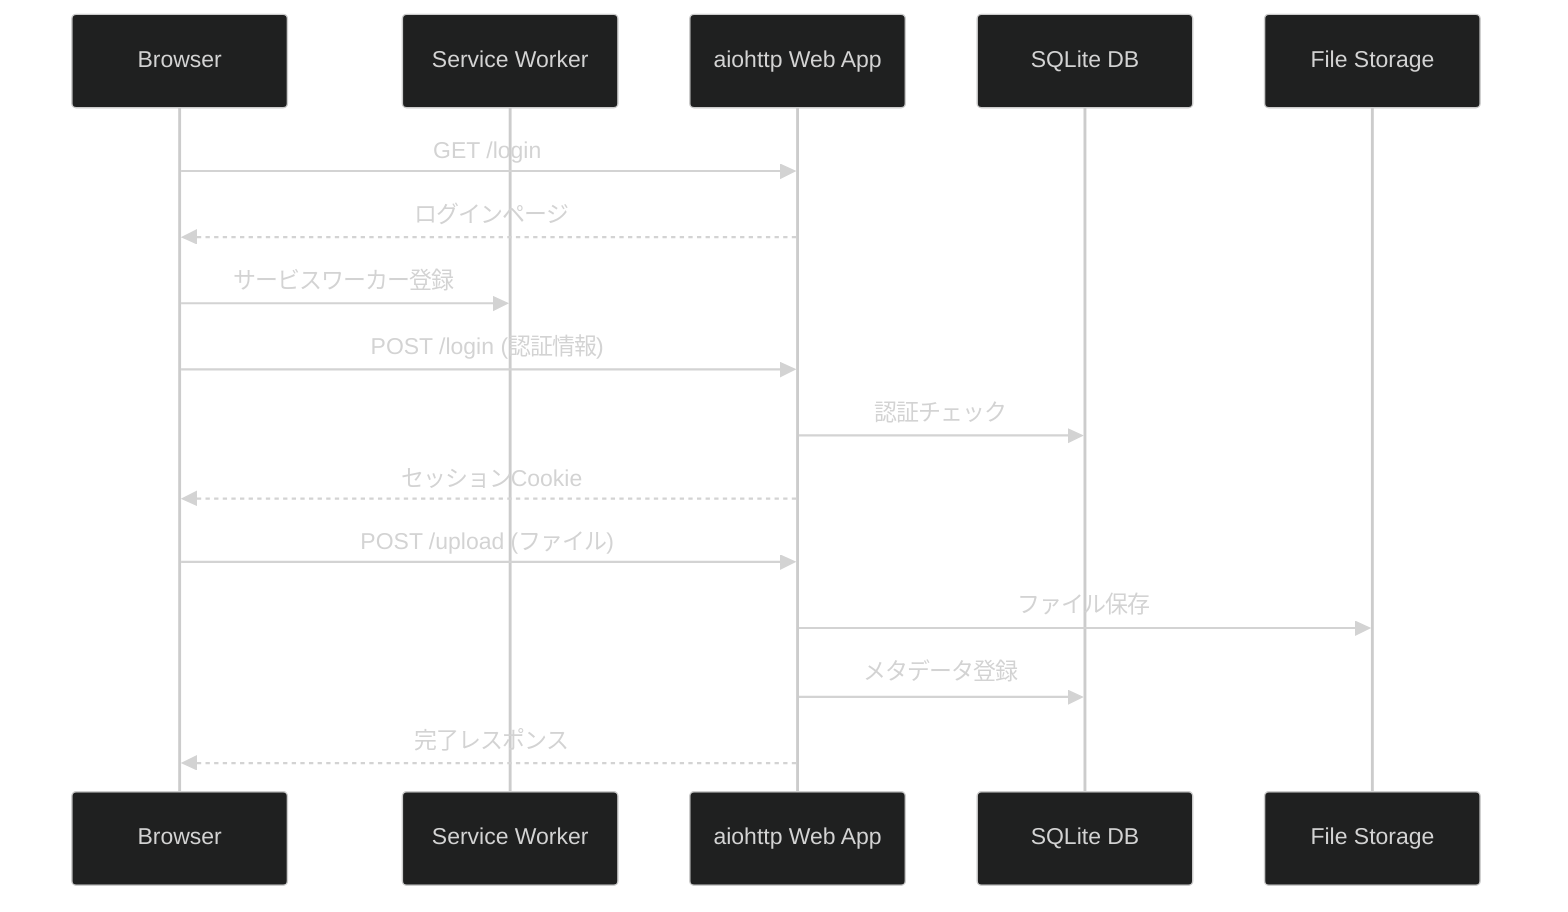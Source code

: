 %%{init: {'theme': 'dark'}}%%
%% Web サーバ上のシーケンス図
sequenceDiagram
    participant Browser as Browser
    participant SW as Service Worker
    participant Web as aiohttp Web App
    participant DB as SQLite DB
    participant Files as File Storage

    Browser->>Web: GET /login
    Web-->>Browser: ログインページ
    Browser->>SW: サービスワーカー登録
    Browser->>Web: POST /login (認証情報)
    Web->>DB: 認証チェック
    Web-->>Browser: セッションCookie
    Browser->>Web: POST /upload (ファイル)
    Web->>Files: ファイル保存
    Web->>DB: メタデータ登録
    Web-->>Browser: 完了レスポンス